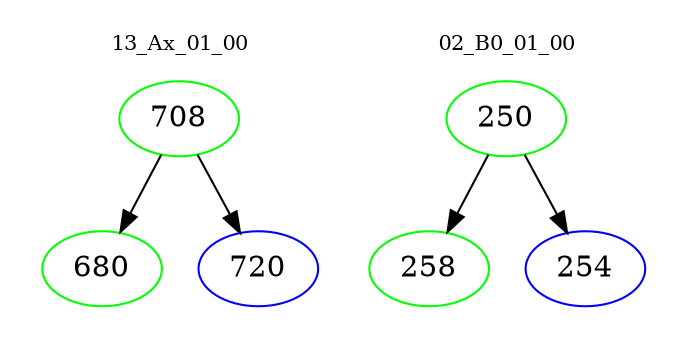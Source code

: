 digraph{
subgraph cluster_0 {
color = white
label = "13_Ax_01_00";
fontsize=10;
T0_708 [label="708", color="green"]
T0_708 -> T0_680 [color="black"]
T0_680 [label="680", color="green"]
T0_708 -> T0_720 [color="black"]
T0_720 [label="720", color="blue"]
}
subgraph cluster_1 {
color = white
label = "02_B0_01_00";
fontsize=10;
T1_250 [label="250", color="green"]
T1_250 -> T1_258 [color="black"]
T1_258 [label="258", color="green"]
T1_250 -> T1_254 [color="black"]
T1_254 [label="254", color="blue"]
}
}
